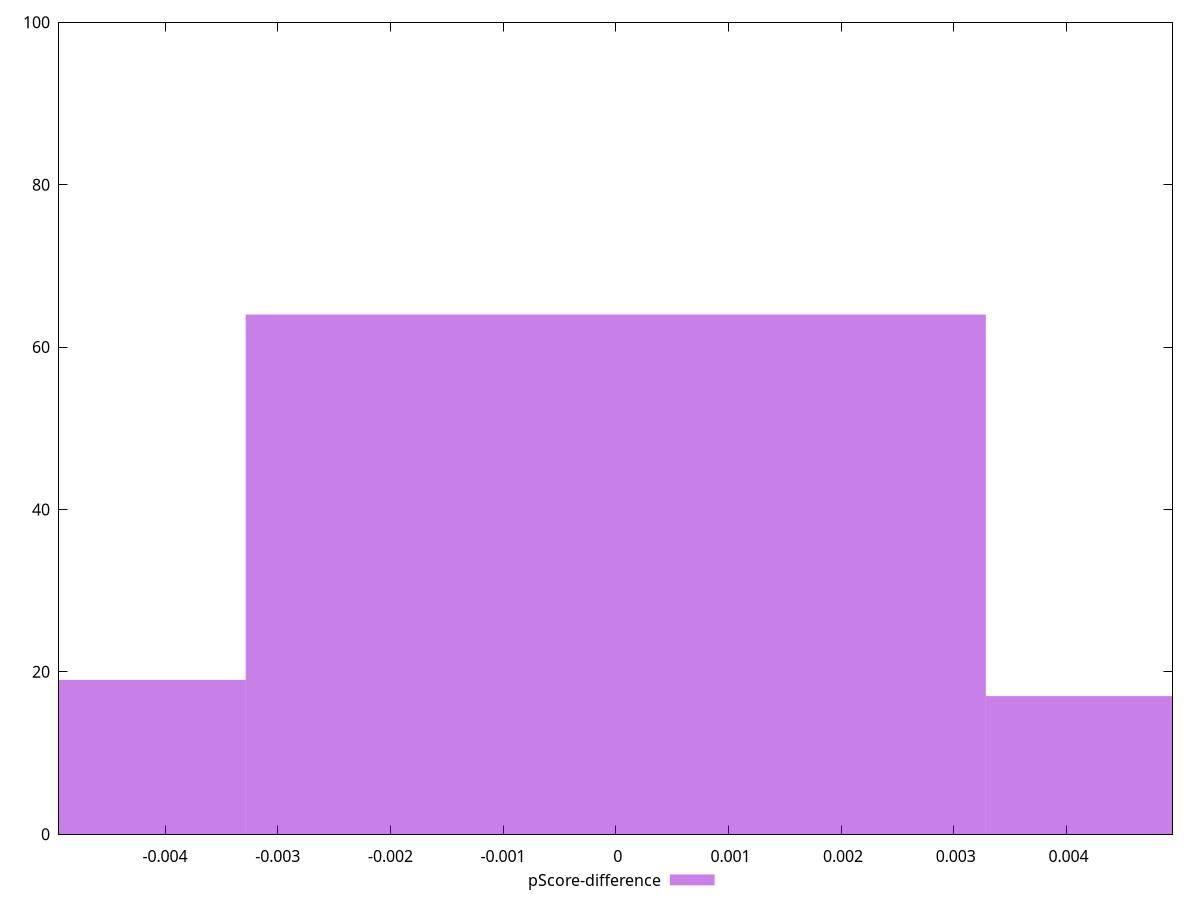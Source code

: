 reset

$pScoreDifference <<EOF
0 64
0.006568597972434155 17
-0.006568597972434155 19
EOF

set key outside below
set boxwidth 0.006568597972434155
set xrange [-0.004941176470588227:0.004941176470588227]
set yrange [0:100]
set trange [0:100]
set style fill transparent solid 0.5 noborder
set terminal svg size 640, 490 enhanced background rgb 'white'
set output "report_00025_2021-02-22T21:38:55.199Z/render-blocking-resources/samples/pages+cached/pScore-difference/histogram.svg"

plot $pScoreDifference title "pScore-difference" with boxes

reset
